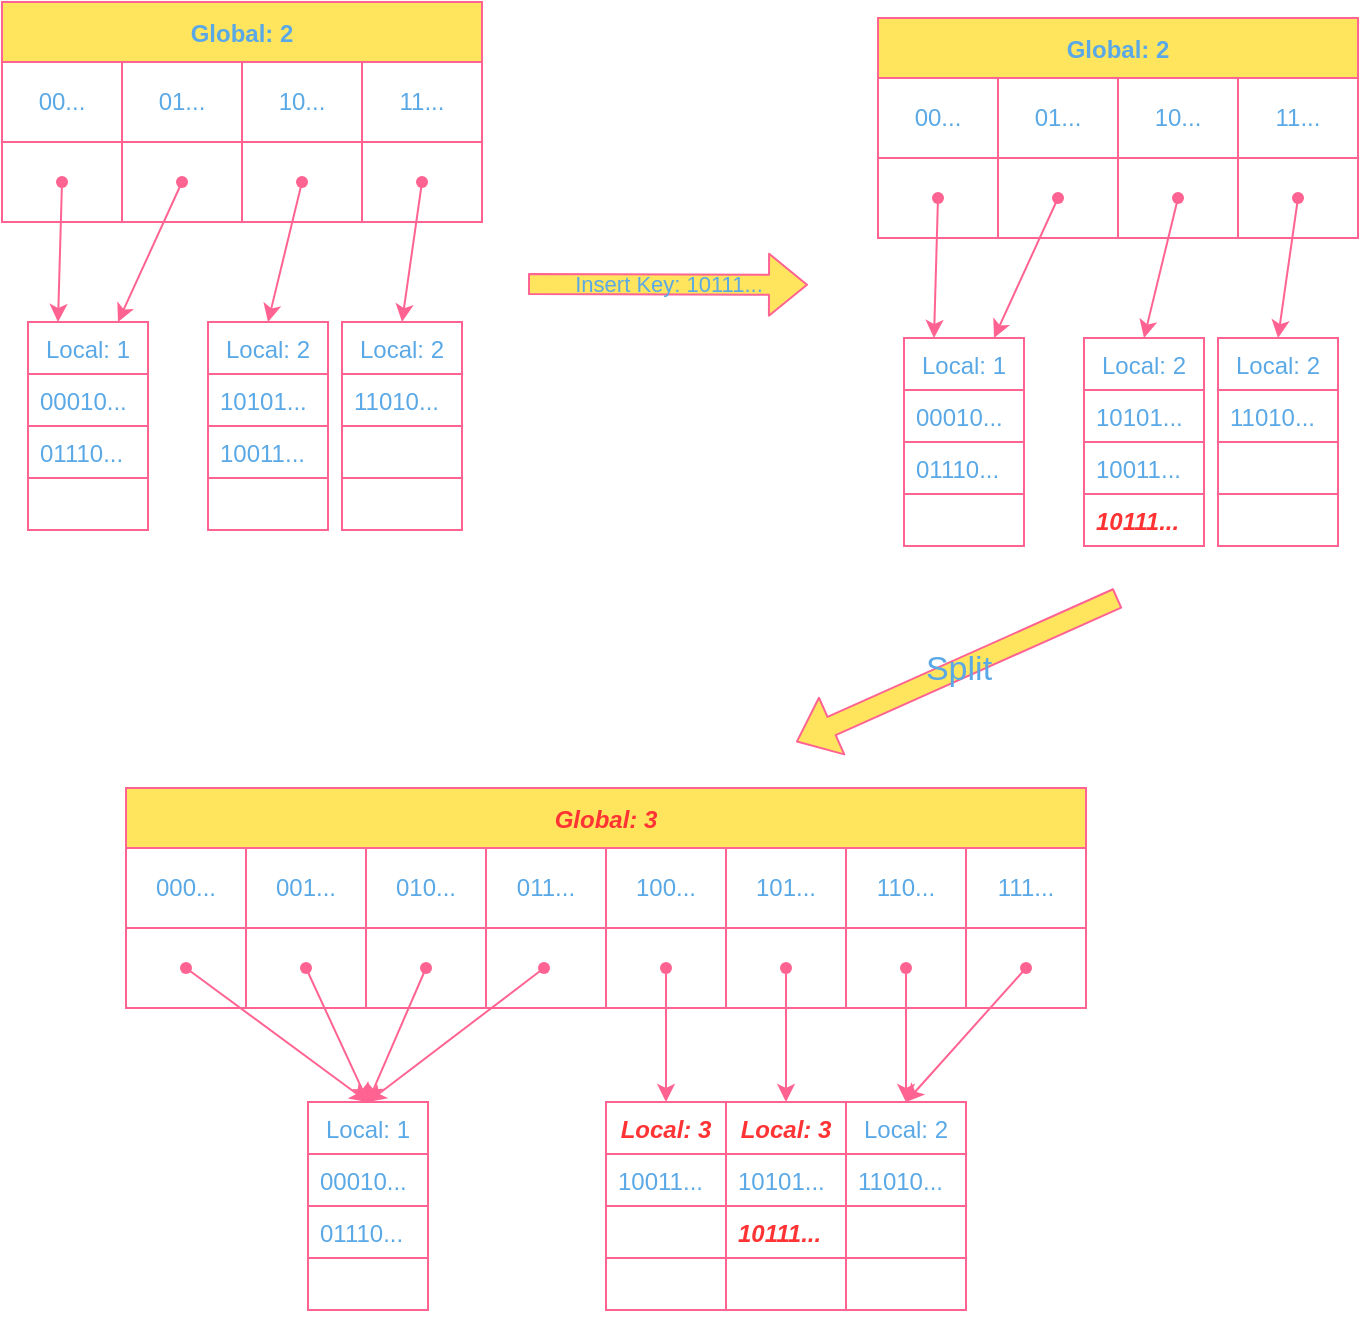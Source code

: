<mxfile>
    <diagram id="qCQCZ_jRftC3c8NuFR4G" name="Extendible Hashing">
        <mxGraphModel dx="1140" dy="800" grid="0" gridSize="10" guides="1" tooltips="1" connect="1" arrows="1" fold="1" page="1" pageScale="1" pageWidth="1169" pageHeight="827" math="0" shadow="0">
            <root>
                <mxCell id="0"/>
                <mxCell id="1" parent="0"/>
                <mxCell id="125" value="Insert Key: 10111..." style="shape=flexArrow;endArrow=classic;html=1;fontColor=#5AA9E6;strokeColor=#FF6392;fillColor=#FFE45E;labelBackgroundColor=none;" parent="1" edge="1">
                    <mxGeometry width="50" height="50" relative="1" as="geometry">
                        <mxPoint x="509" y="203" as="sourcePoint"/>
                        <mxPoint x="649" y="203.42" as="targetPoint"/>
                    </mxGeometry>
                </mxCell>
                <mxCell id="163" value="Split" style="shape=flexArrow;endArrow=classic;html=1;labelBackgroundColor=none;strokeColor=#FF6392;fillColor=#FFE45E;fontColor=#5AA9E6;horizontal=1;fontSize=17;" parent="1" edge="1">
                    <mxGeometry width="50" height="50" relative="1" as="geometry">
                        <mxPoint x="804" y="360" as="sourcePoint"/>
                        <mxPoint x="643" y="432" as="targetPoint"/>
                    </mxGeometry>
                </mxCell>
                <mxCell id="265" value="" style="group;fontColor=#5AA9E6;" parent="1" vertex="1" connectable="0">
                    <mxGeometry x="246" y="62" width="240" height="264" as="geometry"/>
                </mxCell>
                <mxCell id="226" value="Global: 2" style="shape=table;startSize=30;container=1;collapsible=0;childLayout=tableLayout;fontStyle=1;align=center;rounded=0;sketch=0;fontColor=#5AA9E6;strokeColor=#FF6392;fillColor=#FFE45E;" parent="265" vertex="1">
                    <mxGeometry width="240" height="110" as="geometry"/>
                </mxCell>
                <mxCell id="227" value="" style="shape=partialRectangle;html=1;whiteSpace=wrap;collapsible=0;dropTarget=0;pointerEvents=0;fillColor=none;top=0;left=0;bottom=0;right=0;points=[[0,0.5],[1,0.5]];portConstraint=eastwest;strokeColor=#FF6392;fontColor=#5AA9E6;" parent="226" vertex="1">
                    <mxGeometry y="30" width="240" height="40" as="geometry"/>
                </mxCell>
                <mxCell id="228" value="00..." style="shape=partialRectangle;html=1;whiteSpace=wrap;connectable=0;fillColor=none;top=0;left=0;bottom=0;right=0;overflow=hidden;strokeColor=#FF6392;fontColor=#5AA9E6;" parent="227" vertex="1">
                    <mxGeometry width="60" height="40" as="geometry"/>
                </mxCell>
                <mxCell id="229" value="01..." style="shape=partialRectangle;html=1;whiteSpace=wrap;connectable=0;fillColor=none;top=0;left=0;bottom=0;right=0;overflow=hidden;strokeColor=#FF6392;fontColor=#5AA9E6;" parent="227" vertex="1">
                    <mxGeometry x="60" width="60" height="40" as="geometry"/>
                </mxCell>
                <mxCell id="230" value="10..." style="shape=partialRectangle;html=1;whiteSpace=wrap;connectable=0;fillColor=none;top=0;left=0;bottom=0;right=0;overflow=hidden;strokeColor=#FF6392;fontColor=#5AA9E6;" parent="227" vertex="1">
                    <mxGeometry x="120" width="60" height="40" as="geometry"/>
                </mxCell>
                <mxCell id="239" value="11..." style="shape=partialRectangle;html=1;whiteSpace=wrap;connectable=0;fillColor=none;top=0;left=0;bottom=0;right=0;overflow=hidden;strokeColor=#FF6392;fontColor=#5AA9E6;" parent="227" vertex="1">
                    <mxGeometry x="180" width="60" height="40" as="geometry"/>
                </mxCell>
                <mxCell id="231" value="" style="shape=partialRectangle;html=1;whiteSpace=wrap;collapsible=0;dropTarget=0;pointerEvents=0;fillColor=none;top=0;left=0;bottom=0;right=0;points=[[0,0.5],[1,0.5]];portConstraint=eastwest;strokeColor=#FF6392;fontColor=#5AA9E6;" parent="226" vertex="1">
                    <mxGeometry y="70" width="240" height="40" as="geometry"/>
                </mxCell>
                <mxCell id="232" value="" style="shape=partialRectangle;html=1;whiteSpace=wrap;connectable=0;fillColor=none;top=0;left=0;bottom=0;right=0;overflow=hidden;strokeColor=#FF6392;fontColor=#5AA9E6;" parent="231" vertex="1">
                    <mxGeometry width="60" height="40" as="geometry"/>
                </mxCell>
                <mxCell id="233" value="" style="shape=partialRectangle;html=1;whiteSpace=wrap;connectable=0;fillColor=none;top=0;left=0;bottom=0;right=0;overflow=hidden;strokeColor=#FF6392;fontColor=#5AA9E6;" parent="231" vertex="1">
                    <mxGeometry x="60" width="60" height="40" as="geometry"/>
                </mxCell>
                <mxCell id="234" value="" style="shape=partialRectangle;html=1;whiteSpace=wrap;connectable=0;fillColor=none;top=0;left=0;bottom=0;right=0;overflow=hidden;strokeColor=#FF6392;fontColor=#5AA9E6;" parent="231" vertex="1">
                    <mxGeometry x="120" width="60" height="40" as="geometry"/>
                </mxCell>
                <mxCell id="240" style="shape=partialRectangle;html=1;whiteSpace=wrap;connectable=0;fillColor=none;top=0;left=0;bottom=0;right=0;overflow=hidden;strokeColor=#FF6392;fontColor=#5AA9E6;" parent="231" vertex="1">
                    <mxGeometry x="180" width="60" height="40" as="geometry"/>
                </mxCell>
                <mxCell id="241" value="" style="shape=waypoint;sketch=0;size=6;pointerEvents=1;points=[];fillColor=#FFE45E;resizable=0;rotatable=0;perimeter=centerPerimeter;snapToPoint=1;rounded=0;fontColor=#5AA9E6;fontStyle=1;strokeColor=#FF6392;startSize=30;comic=0;" parent="265" vertex="1">
                    <mxGeometry x="10" y="70" width="40" height="40" as="geometry"/>
                </mxCell>
                <mxCell id="242" value="" style="shape=waypoint;sketch=0;size=6;pointerEvents=1;points=[];fillColor=#FFE45E;resizable=0;rotatable=0;perimeter=centerPerimeter;snapToPoint=1;rounded=0;fontColor=#5AA9E6;fontStyle=1;strokeColor=#FF6392;startSize=30;comic=0;" parent="265" vertex="1">
                    <mxGeometry x="70" y="70" width="40" height="40" as="geometry"/>
                </mxCell>
                <mxCell id="243" value="" style="shape=waypoint;sketch=0;size=6;pointerEvents=1;points=[];fillColor=#FFE45E;resizable=0;rotatable=0;perimeter=centerPerimeter;snapToPoint=1;rounded=0;fontColor=#5AA9E6;fontStyle=1;strokeColor=#FF6392;startSize=30;comic=0;" parent="265" vertex="1">
                    <mxGeometry x="190" y="70" width="40" height="40" as="geometry"/>
                </mxCell>
                <mxCell id="244" value="" style="shape=waypoint;sketch=0;size=6;pointerEvents=1;points=[];fillColor=#FFE45E;resizable=0;rotatable=0;perimeter=centerPerimeter;snapToPoint=1;rounded=0;fontColor=#5AA9E6;fontStyle=1;strokeColor=#FF6392;startSize=30;comic=0;" parent="265" vertex="1">
                    <mxGeometry x="130" y="70" width="40" height="40" as="geometry"/>
                </mxCell>
                <mxCell id="249" value="Local: 1" style="swimlane;fontStyle=0;childLayout=stackLayout;horizontal=1;startSize=26;fillColor=none;horizontalStack=0;resizeParent=1;resizeParentMax=0;resizeLast=0;collapsible=1;marginBottom=0;fontColor=#5AA9E6;strokeColor=#FF6392;" parent="265" vertex="1">
                    <mxGeometry x="13" y="160" width="60" height="104" as="geometry">
                        <mxRectangle x="440" y="268.5" width="70" height="26" as="alternateBounds"/>
                    </mxGeometry>
                </mxCell>
                <mxCell id="250" value="00010..." style="text;fillColor=none;align=left;verticalAlign=top;spacingLeft=4;spacingRight=4;overflow=hidden;rotatable=0;points=[[0,0.5],[1,0.5]];portConstraint=eastwest;fontColor=#5AA9E6;strokeColor=#FF6392;" parent="249" vertex="1">
                    <mxGeometry y="26" width="60" height="26" as="geometry"/>
                </mxCell>
                <mxCell id="251" value="01110..." style="text;fillColor=none;align=left;verticalAlign=top;spacingLeft=4;spacingRight=4;overflow=hidden;rotatable=0;points=[[0,0.5],[1,0.5]];portConstraint=eastwest;fontColor=#5AA9E6;strokeColor=#FF6392;" parent="249" vertex="1">
                    <mxGeometry y="52" width="60" height="26" as="geometry"/>
                </mxCell>
                <mxCell id="252" value=" " style="text;strokeColor=none;fillColor=none;align=left;verticalAlign=top;spacingLeft=4;spacingRight=4;overflow=hidden;rotatable=0;points=[[0,0.5],[1,0.5]];portConstraint=eastwest;fontColor=#5AA9E6;" parent="249" vertex="1">
                    <mxGeometry y="78" width="60" height="26" as="geometry"/>
                </mxCell>
                <mxCell id="261" value="" style="edgeStyle=none;rounded=1;sketch=0;orthogonalLoop=1;jettySize=auto;html=1;labelBackgroundColor=none;fontColor=#5AA9E6;strokeColor=#FF6392;fillColor=#FFE45E;entryX=0.25;entryY=0;entryDx=0;entryDy=0;" parent="265" source="241" target="249" edge="1">
                    <mxGeometry relative="1" as="geometry"/>
                </mxCell>
                <mxCell id="262" value="" style="edgeStyle=none;rounded=1;sketch=0;orthogonalLoop=1;jettySize=auto;html=1;labelBackgroundColor=none;fontColor=#5AA9E6;strokeColor=#FF6392;fillColor=#FFE45E;entryX=0.75;entryY=0;entryDx=0;entryDy=0;" parent="265" source="242" target="249" edge="1">
                    <mxGeometry relative="1" as="geometry"/>
                </mxCell>
                <mxCell id="253" value="Local: 2" style="swimlane;fontStyle=0;childLayout=stackLayout;horizontal=1;startSize=26;fillColor=none;horizontalStack=0;resizeParent=1;resizeParentMax=0;resizeLast=0;collapsible=1;marginBottom=0;fontColor=#5AA9E6;strokeColor=#FF6392;" parent="265" vertex="1">
                    <mxGeometry x="103" y="160" width="60" height="104" as="geometry">
                        <mxRectangle x="440" y="268.5" width="70" height="26" as="alternateBounds"/>
                    </mxGeometry>
                </mxCell>
                <mxCell id="254" value="10101..." style="text;fillColor=none;align=left;verticalAlign=top;spacingLeft=4;spacingRight=4;overflow=hidden;rotatable=0;points=[[0,0.5],[1,0.5]];portConstraint=eastwest;fontColor=#5AA9E6;strokeColor=#FF6392;" parent="253" vertex="1">
                    <mxGeometry y="26" width="60" height="26" as="geometry"/>
                </mxCell>
                <mxCell id="255" value="10011..." style="text;fillColor=none;align=left;verticalAlign=top;spacingLeft=4;spacingRight=4;overflow=hidden;rotatable=0;points=[[0,0.5],[1,0.5]];portConstraint=eastwest;fontColor=#5AA9E6;strokeColor=#FF6392;" parent="253" vertex="1">
                    <mxGeometry y="52" width="60" height="26" as="geometry"/>
                </mxCell>
                <mxCell id="256" value=" " style="text;strokeColor=none;fillColor=none;align=left;verticalAlign=top;spacingLeft=4;spacingRight=4;overflow=hidden;rotatable=0;points=[[0,0.5],[1,0.5]];portConstraint=eastwest;fontColor=#5AA9E6;" parent="253" vertex="1">
                    <mxGeometry y="78" width="60" height="26" as="geometry"/>
                </mxCell>
                <mxCell id="263" value="" style="edgeStyle=none;rounded=1;sketch=0;orthogonalLoop=1;jettySize=auto;html=1;labelBackgroundColor=none;fontColor=#5AA9E6;strokeColor=#FF6392;fillColor=#FFE45E;entryX=0.5;entryY=0;entryDx=0;entryDy=0;" parent="265" source="244" target="253" edge="1">
                    <mxGeometry relative="1" as="geometry"/>
                </mxCell>
                <mxCell id="257" value="Local: 2" style="swimlane;fontStyle=0;childLayout=stackLayout;horizontal=1;startSize=26;fillColor=none;horizontalStack=0;resizeParent=1;resizeParentMax=0;resizeLast=0;collapsible=1;marginBottom=0;fontColor=#5AA9E6;strokeColor=#FF6392;" parent="265" vertex="1">
                    <mxGeometry x="170" y="160" width="60" height="104" as="geometry">
                        <mxRectangle x="440" y="268.5" width="70" height="26" as="alternateBounds"/>
                    </mxGeometry>
                </mxCell>
                <mxCell id="258" value="11010..." style="text;fillColor=none;align=left;verticalAlign=top;spacingLeft=4;spacingRight=4;overflow=hidden;rotatable=0;points=[[0,0.5],[1,0.5]];portConstraint=eastwest;fontColor=#5AA9E6;strokeColor=#FF6392;" parent="257" vertex="1">
                    <mxGeometry y="26" width="60" height="26" as="geometry"/>
                </mxCell>
                <mxCell id="259" value=" " style="text;fillColor=none;align=left;verticalAlign=top;spacingLeft=4;spacingRight=4;overflow=hidden;rotatable=0;points=[[0,0.5],[1,0.5]];portConstraint=eastwest;fontColor=#5AA9E6;strokeColor=#FF6392;" parent="257" vertex="1">
                    <mxGeometry y="52" width="60" height="26" as="geometry"/>
                </mxCell>
                <mxCell id="260" value=" " style="text;strokeColor=none;fillColor=none;align=left;verticalAlign=top;spacingLeft=4;spacingRight=4;overflow=hidden;rotatable=0;points=[[0,0.5],[1,0.5]];portConstraint=eastwest;fontColor=#5AA9E6;" parent="257" vertex="1">
                    <mxGeometry y="78" width="60" height="26" as="geometry"/>
                </mxCell>
                <mxCell id="264" value="" style="edgeStyle=none;rounded=1;sketch=0;orthogonalLoop=1;jettySize=auto;html=1;labelBackgroundColor=none;fontColor=#5AA9E6;strokeColor=#FF6392;fillColor=#FFE45E;entryX=0.5;entryY=0;entryDx=0;entryDy=0;" parent="265" source="243" target="257" edge="1">
                    <mxGeometry relative="1" as="geometry"/>
                </mxCell>
                <mxCell id="266" value="" style="group;fontColor=#5AA9E6;" parent="1" vertex="1" connectable="0">
                    <mxGeometry x="684" y="70" width="240" height="264" as="geometry"/>
                </mxCell>
                <mxCell id="267" value="Global: 2" style="shape=table;startSize=30;container=1;collapsible=0;childLayout=tableLayout;fontStyle=1;align=center;rounded=0;sketch=0;fontColor=#5AA9E6;strokeColor=#FF6392;fillColor=#FFE45E;" parent="266" vertex="1">
                    <mxGeometry width="240" height="110" as="geometry"/>
                </mxCell>
                <mxCell id="268" value="" style="shape=partialRectangle;html=1;whiteSpace=wrap;collapsible=0;dropTarget=0;pointerEvents=0;fillColor=none;top=0;left=0;bottom=0;right=0;points=[[0,0.5],[1,0.5]];portConstraint=eastwest;strokeColor=#FF6392;fontColor=#5AA9E6;" parent="267" vertex="1">
                    <mxGeometry y="30" width="240" height="40" as="geometry"/>
                </mxCell>
                <mxCell id="269" value="00..." style="shape=partialRectangle;html=1;whiteSpace=wrap;connectable=0;fillColor=none;top=0;left=0;bottom=0;right=0;overflow=hidden;strokeColor=#FF6392;fontColor=#5AA9E6;" parent="268" vertex="1">
                    <mxGeometry width="60" height="40" as="geometry"/>
                </mxCell>
                <mxCell id="270" value="01..." style="shape=partialRectangle;html=1;whiteSpace=wrap;connectable=0;fillColor=none;top=0;left=0;bottom=0;right=0;overflow=hidden;strokeColor=#FF6392;fontColor=#5AA9E6;" parent="268" vertex="1">
                    <mxGeometry x="60" width="60" height="40" as="geometry"/>
                </mxCell>
                <mxCell id="271" value="10..." style="shape=partialRectangle;html=1;whiteSpace=wrap;connectable=0;fillColor=none;top=0;left=0;bottom=0;right=0;overflow=hidden;strokeColor=#FF6392;fontColor=#5AA9E6;" parent="268" vertex="1">
                    <mxGeometry x="120" width="60" height="40" as="geometry"/>
                </mxCell>
                <mxCell id="272" value="11..." style="shape=partialRectangle;html=1;whiteSpace=wrap;connectable=0;fillColor=none;top=0;left=0;bottom=0;right=0;overflow=hidden;strokeColor=#FF6392;fontColor=#5AA9E6;" parent="268" vertex="1">
                    <mxGeometry x="180" width="60" height="40" as="geometry"/>
                </mxCell>
                <mxCell id="273" value="" style="shape=partialRectangle;html=1;whiteSpace=wrap;collapsible=0;dropTarget=0;pointerEvents=0;fillColor=none;top=0;left=0;bottom=0;right=0;points=[[0,0.5],[1,0.5]];portConstraint=eastwest;strokeColor=#FF6392;fontColor=#5AA9E6;" parent="267" vertex="1">
                    <mxGeometry y="70" width="240" height="40" as="geometry"/>
                </mxCell>
                <mxCell id="274" value="" style="shape=partialRectangle;html=1;whiteSpace=wrap;connectable=0;fillColor=none;top=0;left=0;bottom=0;right=0;overflow=hidden;strokeColor=#FF6392;fontColor=#5AA9E6;" parent="273" vertex="1">
                    <mxGeometry width="60" height="40" as="geometry"/>
                </mxCell>
                <mxCell id="275" value="" style="shape=partialRectangle;html=1;whiteSpace=wrap;connectable=0;fillColor=none;top=0;left=0;bottom=0;right=0;overflow=hidden;strokeColor=#FF6392;fontColor=#5AA9E6;" parent="273" vertex="1">
                    <mxGeometry x="60" width="60" height="40" as="geometry"/>
                </mxCell>
                <mxCell id="276" value="" style="shape=partialRectangle;html=1;whiteSpace=wrap;connectable=0;fillColor=none;top=0;left=0;bottom=0;right=0;overflow=hidden;strokeColor=#FF6392;fontColor=#5AA9E6;" parent="273" vertex="1">
                    <mxGeometry x="120" width="60" height="40" as="geometry"/>
                </mxCell>
                <mxCell id="277" style="shape=partialRectangle;html=1;whiteSpace=wrap;connectable=0;fillColor=none;top=0;left=0;bottom=0;right=0;overflow=hidden;strokeColor=#FF6392;fontColor=#5AA9E6;" parent="273" vertex="1">
                    <mxGeometry x="180" width="60" height="40" as="geometry"/>
                </mxCell>
                <mxCell id="278" value="" style="shape=waypoint;sketch=0;size=6;pointerEvents=1;points=[];fillColor=#FFE45E;resizable=0;rotatable=0;perimeter=centerPerimeter;snapToPoint=1;rounded=0;fontColor=#5AA9E6;fontStyle=1;strokeColor=#FF6392;startSize=30;comic=0;" parent="266" vertex="1">
                    <mxGeometry x="10" y="70" width="40" height="40" as="geometry"/>
                </mxCell>
                <mxCell id="279" value="" style="shape=waypoint;sketch=0;size=6;pointerEvents=1;points=[];fillColor=#FFE45E;resizable=0;rotatable=0;perimeter=centerPerimeter;snapToPoint=1;rounded=0;fontColor=#5AA9E6;fontStyle=1;strokeColor=#FF6392;startSize=30;comic=0;" parent="266" vertex="1">
                    <mxGeometry x="70" y="70" width="40" height="40" as="geometry"/>
                </mxCell>
                <mxCell id="280" value="" style="shape=waypoint;sketch=0;size=6;pointerEvents=1;points=[];fillColor=#FFE45E;resizable=0;rotatable=0;perimeter=centerPerimeter;snapToPoint=1;rounded=0;fontColor=#5AA9E6;fontStyle=1;strokeColor=#FF6392;startSize=30;comic=0;" parent="266" vertex="1">
                    <mxGeometry x="190" y="70" width="40" height="40" as="geometry"/>
                </mxCell>
                <mxCell id="281" value="" style="shape=waypoint;sketch=0;size=6;pointerEvents=1;points=[];fillColor=#FFE45E;resizable=0;rotatable=0;perimeter=centerPerimeter;snapToPoint=1;rounded=0;fontColor=#5AA9E6;fontStyle=1;strokeColor=#FF6392;startSize=30;comic=0;" parent="266" vertex="1">
                    <mxGeometry x="130" y="70" width="40" height="40" as="geometry"/>
                </mxCell>
                <mxCell id="282" value="Local: 1" style="swimlane;fontStyle=0;childLayout=stackLayout;horizontal=1;startSize=26;fillColor=none;horizontalStack=0;resizeParent=1;resizeParentMax=0;resizeLast=0;collapsible=1;marginBottom=0;fontColor=#5AA9E6;strokeColor=#FF6392;" parent="266" vertex="1">
                    <mxGeometry x="13" y="160" width="60" height="104" as="geometry">
                        <mxRectangle x="440" y="268.5" width="70" height="26" as="alternateBounds"/>
                    </mxGeometry>
                </mxCell>
                <mxCell id="283" value="00010..." style="text;fillColor=none;align=left;verticalAlign=top;spacingLeft=4;spacingRight=4;overflow=hidden;rotatable=0;points=[[0,0.5],[1,0.5]];portConstraint=eastwest;fontColor=#5AA9E6;strokeColor=#FF6392;" parent="282" vertex="1">
                    <mxGeometry y="26" width="60" height="26" as="geometry"/>
                </mxCell>
                <mxCell id="284" value="01110..." style="text;fillColor=none;align=left;verticalAlign=top;spacingLeft=4;spacingRight=4;overflow=hidden;rotatable=0;points=[[0,0.5],[1,0.5]];portConstraint=eastwest;fontColor=#5AA9E6;strokeColor=#FF6392;" parent="282" vertex="1">
                    <mxGeometry y="52" width="60" height="26" as="geometry"/>
                </mxCell>
                <mxCell id="285" value=" " style="text;strokeColor=none;fillColor=none;align=left;verticalAlign=top;spacingLeft=4;spacingRight=4;overflow=hidden;rotatable=0;points=[[0,0.5],[1,0.5]];portConstraint=eastwest;fontColor=#5AA9E6;" parent="282" vertex="1">
                    <mxGeometry y="78" width="60" height="26" as="geometry"/>
                </mxCell>
                <mxCell id="286" value="" style="edgeStyle=none;rounded=1;sketch=0;orthogonalLoop=1;jettySize=auto;html=1;labelBackgroundColor=none;fontColor=#5AA9E6;strokeColor=#FF6392;fillColor=#FFE45E;entryX=0.25;entryY=0;entryDx=0;entryDy=0;" parent="266" source="278" target="282" edge="1">
                    <mxGeometry relative="1" as="geometry"/>
                </mxCell>
                <mxCell id="287" value="" style="edgeStyle=none;rounded=1;sketch=0;orthogonalLoop=1;jettySize=auto;html=1;labelBackgroundColor=none;fontColor=#5AA9E6;strokeColor=#FF6392;fillColor=#FFE45E;entryX=0.75;entryY=0;entryDx=0;entryDy=0;" parent="266" source="279" target="282" edge="1">
                    <mxGeometry relative="1" as="geometry"/>
                </mxCell>
                <mxCell id="288" value="Local: 2" style="swimlane;fontStyle=0;childLayout=stackLayout;horizontal=1;startSize=26;fillColor=none;horizontalStack=0;resizeParent=1;resizeParentMax=0;resizeLast=0;collapsible=1;marginBottom=0;fontColor=#5AA9E6;strokeColor=#FF6392;" parent="266" vertex="1">
                    <mxGeometry x="103" y="160" width="60" height="104" as="geometry">
                        <mxRectangle x="440" y="268.5" width="70" height="26" as="alternateBounds"/>
                    </mxGeometry>
                </mxCell>
                <mxCell id="289" value="10101..." style="text;fillColor=none;align=left;verticalAlign=top;spacingLeft=4;spacingRight=4;overflow=hidden;rotatable=0;points=[[0,0.5],[1,0.5]];portConstraint=eastwest;fontColor=#5AA9E6;strokeColor=#FF6392;" parent="288" vertex="1">
                    <mxGeometry y="26" width="60" height="26" as="geometry"/>
                </mxCell>
                <mxCell id="290" value="10011..." style="text;fillColor=none;align=left;verticalAlign=top;spacingLeft=4;spacingRight=4;overflow=hidden;rotatable=0;points=[[0,0.5],[1,0.5]];portConstraint=eastwest;fontColor=#5AA9E6;strokeColor=#FF6392;" parent="288" vertex="1">
                    <mxGeometry y="52" width="60" height="26" as="geometry"/>
                </mxCell>
                <mxCell id="291" value="10111..." style="text;strokeColor=none;fillColor=none;align=left;verticalAlign=top;spacingLeft=4;spacingRight=4;overflow=hidden;rotatable=0;points=[[0,0.5],[1,0.5]];portConstraint=eastwest;fontColor=#FF3333;fontStyle=3" parent="288" vertex="1">
                    <mxGeometry y="78" width="60" height="26" as="geometry"/>
                </mxCell>
                <mxCell id="292" value="" style="edgeStyle=none;rounded=1;sketch=0;orthogonalLoop=1;jettySize=auto;html=1;labelBackgroundColor=none;fontColor=#5AA9E6;strokeColor=#FF6392;fillColor=#FFE45E;entryX=0.5;entryY=0;entryDx=0;entryDy=0;" parent="266" source="281" target="288" edge="1">
                    <mxGeometry relative="1" as="geometry"/>
                </mxCell>
                <mxCell id="293" value="Local: 2" style="swimlane;fontStyle=0;childLayout=stackLayout;horizontal=1;startSize=26;fillColor=none;horizontalStack=0;resizeParent=1;resizeParentMax=0;resizeLast=0;collapsible=1;marginBottom=0;fontColor=#5AA9E6;strokeColor=#FF6392;" parent="266" vertex="1">
                    <mxGeometry x="170" y="160" width="60" height="104" as="geometry">
                        <mxRectangle x="440" y="268.5" width="70" height="26" as="alternateBounds"/>
                    </mxGeometry>
                </mxCell>
                <mxCell id="294" value="11010..." style="text;fillColor=none;align=left;verticalAlign=top;spacingLeft=4;spacingRight=4;overflow=hidden;rotatable=0;points=[[0,0.5],[1,0.5]];portConstraint=eastwest;fontColor=#5AA9E6;strokeColor=#FF6392;" parent="293" vertex="1">
                    <mxGeometry y="26" width="60" height="26" as="geometry"/>
                </mxCell>
                <mxCell id="295" value=" " style="text;fillColor=none;align=left;verticalAlign=top;spacingLeft=4;spacingRight=4;overflow=hidden;rotatable=0;points=[[0,0.5],[1,0.5]];portConstraint=eastwest;fontColor=#5AA9E6;strokeColor=#FF6392;" parent="293" vertex="1">
                    <mxGeometry y="52" width="60" height="26" as="geometry"/>
                </mxCell>
                <mxCell id="296" value=" " style="text;strokeColor=none;fillColor=none;align=left;verticalAlign=top;spacingLeft=4;spacingRight=4;overflow=hidden;rotatable=0;points=[[0,0.5],[1,0.5]];portConstraint=eastwest;fontColor=#5AA9E6;" parent="293" vertex="1">
                    <mxGeometry y="78" width="60" height="26" as="geometry"/>
                </mxCell>
                <mxCell id="297" value="" style="edgeStyle=none;rounded=1;sketch=0;orthogonalLoop=1;jettySize=auto;html=1;labelBackgroundColor=none;fontColor=#5AA9E6;strokeColor=#FF6392;fillColor=#FFE45E;entryX=0.5;entryY=0;entryDx=0;entryDy=0;" parent="266" source="280" target="293" edge="1">
                    <mxGeometry relative="1" as="geometry"/>
                </mxCell>
                <mxCell id="372" value="" style="group;fontColor=#5AA9E6;" parent="1" vertex="1" connectable="0">
                    <mxGeometry x="308" y="455" width="480" height="261" as="geometry"/>
                </mxCell>
                <mxCell id="314" value="Local: 1" style="swimlane;fontStyle=0;childLayout=stackLayout;horizontal=1;startSize=26;fillColor=none;horizontalStack=0;resizeParent=1;resizeParentMax=0;resizeLast=0;collapsible=1;marginBottom=0;fontColor=#5AA9E6;strokeColor=#FF6392;" parent="372" vertex="1">
                    <mxGeometry x="91" y="157" width="60" height="104" as="geometry">
                        <mxRectangle x="440" y="268.5" width="70" height="26" as="alternateBounds"/>
                    </mxGeometry>
                </mxCell>
                <mxCell id="315" value="00010..." style="text;fillColor=none;align=left;verticalAlign=top;spacingLeft=4;spacingRight=4;overflow=hidden;rotatable=0;points=[[0,0.5],[1,0.5]];portConstraint=eastwest;fontColor=#5AA9E6;strokeColor=#FF6392;" parent="314" vertex="1">
                    <mxGeometry y="26" width="60" height="26" as="geometry"/>
                </mxCell>
                <mxCell id="316" value="01110..." style="text;fillColor=none;align=left;verticalAlign=top;spacingLeft=4;spacingRight=4;overflow=hidden;rotatable=0;points=[[0,0.5],[1,0.5]];portConstraint=eastwest;fontColor=#5AA9E6;strokeColor=#FF6392;" parent="314" vertex="1">
                    <mxGeometry y="52" width="60" height="26" as="geometry"/>
                </mxCell>
                <mxCell id="317" value=" " style="text;strokeColor=none;fillColor=none;align=left;verticalAlign=top;spacingLeft=4;spacingRight=4;overflow=hidden;rotatable=0;points=[[0,0.5],[1,0.5]];portConstraint=eastwest;fontColor=#5AA9E6;" parent="314" vertex="1">
                    <mxGeometry y="78" width="60" height="26" as="geometry"/>
                </mxCell>
                <mxCell id="318" value="" style="edgeStyle=none;rounded=1;sketch=0;orthogonalLoop=1;jettySize=auto;html=1;labelBackgroundColor=none;fontColor=#5AA9E6;strokeColor=#FF6392;fillColor=#FFE45E;entryX=0.5;entryY=0;entryDx=0;entryDy=0;" parent="372" source="352" target="314" edge="1">
                    <mxGeometry x="30" as="geometry">
                        <mxPoint x="-43" y="104" as="sourcePoint"/>
                        <mxPoint x="40" y="186" as="targetPoint"/>
                    </mxGeometry>
                </mxCell>
                <mxCell id="341" value="" style="group;fontColor=#5AA9E6;" parent="372" vertex="1" connectable="0">
                    <mxGeometry x="360" y="70" width="60" height="191" as="geometry"/>
                </mxCell>
                <mxCell id="312" value="" style="shape=waypoint;sketch=0;size=6;pointerEvents=1;points=[];fillColor=#FFE45E;resizable=0;rotatable=0;perimeter=centerPerimeter;snapToPoint=1;rounded=0;fontColor=#5AA9E6;fontStyle=1;strokeColor=#FF6392;startSize=30;comic=0;" parent="341" vertex="1">
                    <mxGeometry x="10" width="40" height="40" as="geometry"/>
                </mxCell>
                <mxCell id="325" value="Local: 2" style="swimlane;fontStyle=0;childLayout=stackLayout;horizontal=1;startSize=26;fillColor=none;horizontalStack=0;resizeParent=1;resizeParentMax=0;resizeLast=0;collapsible=1;marginBottom=0;fontColor=#5AA9E6;strokeColor=#FF6392;" parent="341" vertex="1">
                    <mxGeometry y="87" width="60" height="104" as="geometry">
                        <mxRectangle x="440" y="268.5" width="70" height="26" as="alternateBounds"/>
                    </mxGeometry>
                </mxCell>
                <mxCell id="326" value="11010..." style="text;fillColor=none;align=left;verticalAlign=top;spacingLeft=4;spacingRight=4;overflow=hidden;rotatable=0;points=[[0,0.5],[1,0.5]];portConstraint=eastwest;fontColor=#5AA9E6;strokeColor=#FF6392;" parent="325" vertex="1">
                    <mxGeometry y="26" width="60" height="26" as="geometry"/>
                </mxCell>
                <mxCell id="327" value=" " style="text;fillColor=none;align=left;verticalAlign=top;spacingLeft=4;spacingRight=4;overflow=hidden;rotatable=0;points=[[0,0.5],[1,0.5]];portConstraint=eastwest;fontColor=#5AA9E6;strokeColor=#FF6392;" parent="325" vertex="1">
                    <mxGeometry y="52" width="60" height="26" as="geometry"/>
                </mxCell>
                <mxCell id="328" value=" " style="text;strokeColor=none;fillColor=none;align=left;verticalAlign=top;spacingLeft=4;spacingRight=4;overflow=hidden;rotatable=0;points=[[0,0.5],[1,0.5]];portConstraint=eastwest;fontColor=#5AA9E6;" parent="325" vertex="1">
                    <mxGeometry y="78" width="60" height="26" as="geometry"/>
                </mxCell>
                <mxCell id="329" value="" style="edgeStyle=none;rounded=1;sketch=0;orthogonalLoop=1;jettySize=auto;html=1;labelBackgroundColor=none;fontColor=#5AA9E6;strokeColor=#FF6392;fillColor=#FFE45E;entryX=0.5;entryY=0;entryDx=0;entryDy=0;" parent="341" source="312" target="325" edge="1">
                    <mxGeometry x="-180" y="-70" as="geometry"/>
                </mxCell>
                <mxCell id="299" value="Global: 3" style="shape=table;startSize=30;container=1;collapsible=0;childLayout=tableLayout;fontStyle=3;align=center;rounded=0;sketch=0;strokeColor=#FF6392;fillColor=#FFE45E;fontColor=#FF3333;" parent="372" vertex="1">
                    <mxGeometry width="480" height="110" as="geometry"/>
                </mxCell>
                <mxCell id="300" value="" style="shape=partialRectangle;html=1;whiteSpace=wrap;collapsible=0;dropTarget=0;pointerEvents=0;fillColor=none;top=0;left=0;bottom=0;right=0;points=[[0,0.5],[1,0.5]];portConstraint=eastwest;strokeColor=#FF6392;fontColor=#5AA9E6;" parent="299" vertex="1">
                    <mxGeometry y="30" width="480" height="40" as="geometry"/>
                </mxCell>
                <mxCell id="301" value="000..." style="shape=partialRectangle;html=1;whiteSpace=wrap;connectable=0;fillColor=none;top=0;left=0;bottom=0;right=0;overflow=hidden;strokeColor=#FF6392;fontColor=#5AA9E6;" parent="300" vertex="1">
                    <mxGeometry width="60" height="40" as="geometry"/>
                </mxCell>
                <mxCell id="302" value="001..." style="shape=partialRectangle;html=1;whiteSpace=wrap;connectable=0;fillColor=none;top=0;left=0;bottom=0;right=0;overflow=hidden;strokeColor=#FF6392;fontColor=#5AA9E6;" parent="300" vertex="1">
                    <mxGeometry x="60" width="60" height="40" as="geometry"/>
                </mxCell>
                <mxCell id="303" value="010..." style="shape=partialRectangle;html=1;whiteSpace=wrap;connectable=0;fillColor=none;top=0;left=0;bottom=0;right=0;overflow=hidden;strokeColor=#FF6392;fontColor=#5AA9E6;" parent="300" vertex="1">
                    <mxGeometry x="120" width="60" height="40" as="geometry"/>
                </mxCell>
                <mxCell id="304" value="011..." style="shape=partialRectangle;html=1;whiteSpace=wrap;connectable=0;fillColor=none;top=0;left=0;bottom=0;right=0;overflow=hidden;strokeColor=#FF6392;fontColor=#5AA9E6;" parent="300" vertex="1">
                    <mxGeometry x="180" width="60" height="40" as="geometry"/>
                </mxCell>
                <mxCell id="333" value="100..." style="shape=partialRectangle;html=1;whiteSpace=wrap;connectable=0;fillColor=none;top=0;left=0;bottom=0;right=0;overflow=hidden;strokeColor=#FF6392;fontColor=#5AA9E6;" parent="300" vertex="1">
                    <mxGeometry x="240" width="60" height="40" as="geometry"/>
                </mxCell>
                <mxCell id="335" value="101..." style="shape=partialRectangle;html=1;whiteSpace=wrap;connectable=0;fillColor=none;top=0;left=0;bottom=0;right=0;overflow=hidden;strokeColor=#FF6392;fontColor=#5AA9E6;" parent="300" vertex="1">
                    <mxGeometry x="300" width="60" height="40" as="geometry"/>
                </mxCell>
                <mxCell id="337" value="110..." style="shape=partialRectangle;html=1;whiteSpace=wrap;connectable=0;fillColor=none;top=0;left=0;bottom=0;right=0;overflow=hidden;strokeColor=#FF6392;fontColor=#5AA9E6;" parent="300" vertex="1">
                    <mxGeometry x="360" width="60" height="40" as="geometry"/>
                </mxCell>
                <mxCell id="339" value="111..." style="shape=partialRectangle;html=1;whiteSpace=wrap;connectable=0;fillColor=none;top=0;left=0;bottom=0;right=0;overflow=hidden;strokeColor=#FF6392;fontColor=#5AA9E6;" parent="300" vertex="1">
                    <mxGeometry x="420" width="60" height="40" as="geometry"/>
                </mxCell>
                <mxCell id="305" value="" style="shape=partialRectangle;html=1;whiteSpace=wrap;collapsible=0;dropTarget=0;pointerEvents=0;fillColor=none;top=0;left=0;bottom=0;right=0;points=[[0,0.5],[1,0.5]];portConstraint=eastwest;strokeColor=#FF6392;fontColor=#5AA9E6;" parent="299" vertex="1">
                    <mxGeometry y="70" width="480" height="40" as="geometry"/>
                </mxCell>
                <mxCell id="306" value="" style="shape=partialRectangle;html=1;whiteSpace=wrap;connectable=0;fillColor=none;top=0;left=0;bottom=0;right=0;overflow=hidden;strokeColor=#FF6392;fontColor=#5AA9E6;" parent="305" vertex="1">
                    <mxGeometry width="60" height="40" as="geometry"/>
                </mxCell>
                <mxCell id="307" value="" style="shape=partialRectangle;html=1;whiteSpace=wrap;connectable=0;fillColor=none;top=0;left=0;bottom=0;right=0;overflow=hidden;strokeColor=#FF6392;fontColor=#5AA9E6;" parent="305" vertex="1">
                    <mxGeometry x="60" width="60" height="40" as="geometry"/>
                </mxCell>
                <mxCell id="308" value="" style="shape=partialRectangle;html=1;whiteSpace=wrap;connectable=0;fillColor=none;top=0;left=0;bottom=0;right=0;overflow=hidden;strokeColor=#FF6392;fontColor=#5AA9E6;" parent="305" vertex="1">
                    <mxGeometry x="120" width="60" height="40" as="geometry"/>
                </mxCell>
                <mxCell id="309" style="shape=partialRectangle;html=1;whiteSpace=wrap;connectable=0;fillColor=none;top=0;left=0;bottom=0;right=0;overflow=hidden;strokeColor=#FF6392;fontColor=#5AA9E6;" parent="305" vertex="1">
                    <mxGeometry x="180" width="60" height="40" as="geometry"/>
                </mxCell>
                <mxCell id="334" style="shape=partialRectangle;html=1;whiteSpace=wrap;connectable=0;fillColor=none;top=0;left=0;bottom=0;right=0;overflow=hidden;strokeColor=#FF6392;fontColor=#5AA9E6;" parent="305" vertex="1">
                    <mxGeometry x="240" width="60" height="40" as="geometry"/>
                </mxCell>
                <mxCell id="336" style="shape=partialRectangle;html=1;whiteSpace=wrap;connectable=0;fillColor=none;top=0;left=0;bottom=0;right=0;overflow=hidden;strokeColor=#FF6392;fontColor=#5AA9E6;" parent="305" vertex="1">
                    <mxGeometry x="300" width="60" height="40" as="geometry"/>
                </mxCell>
                <mxCell id="338" style="shape=partialRectangle;html=1;whiteSpace=wrap;connectable=0;fillColor=none;top=0;left=0;bottom=0;right=0;overflow=hidden;strokeColor=#FF6392;fontColor=#5AA9E6;" parent="305" vertex="1">
                    <mxGeometry x="360" width="60" height="40" as="geometry"/>
                </mxCell>
                <mxCell id="340" style="shape=partialRectangle;html=1;whiteSpace=wrap;connectable=0;fillColor=none;top=0;left=0;bottom=0;right=0;overflow=hidden;strokeColor=#FF6392;fontColor=#5AA9E6;" parent="305" vertex="1">
                    <mxGeometry x="420" width="60" height="40" as="geometry"/>
                </mxCell>
                <mxCell id="345" value="" style="group;fontColor=#5AA9E6;" parent="372" vertex="1" connectable="0">
                    <mxGeometry x="189" y="70" width="40" height="40" as="geometry"/>
                </mxCell>
                <mxCell id="311" value="" style="shape=waypoint;sketch=0;size=6;pointerEvents=1;points=[];fillColor=#FFE45E;resizable=0;rotatable=0;perimeter=centerPerimeter;snapToPoint=1;rounded=0;fontColor=#5AA9E6;fontStyle=1;strokeColor=#FF6392;startSize=30;comic=0;" parent="345" vertex="1">
                    <mxGeometry width="40" height="40" as="geometry"/>
                </mxCell>
                <mxCell id="346" value="" style="group;fontColor=#5AA9E6;" parent="372" vertex="1" connectable="0">
                    <mxGeometry x="130" y="70" width="40" height="40" as="geometry"/>
                </mxCell>
                <mxCell id="347" value="" style="shape=waypoint;sketch=0;size=6;pointerEvents=1;points=[];fillColor=#FFE45E;resizable=0;rotatable=0;perimeter=centerPerimeter;snapToPoint=1;rounded=0;fontColor=#5AA9E6;fontStyle=1;strokeColor=#FF6392;startSize=30;comic=0;" parent="346" vertex="1">
                    <mxGeometry width="40" height="40" as="geometry"/>
                </mxCell>
                <mxCell id="348" value="" style="edgeStyle=none;rounded=1;sketch=0;orthogonalLoop=1;jettySize=auto;html=1;labelBackgroundColor=none;fontColor=#5AA9E6;strokeColor=#FF6392;fillColor=#FFE45E;entryX=0.75;entryY=0;entryDx=0;entryDy=0;exitX=0.447;exitY=0.549;exitDx=0;exitDy=0;exitPerimeter=0;" parent="346" source="347" edge="1">
                    <mxGeometry x="312" y="416" as="geometry">
                        <mxPoint x="1" y="33" as="sourcePoint"/>
                    </mxGeometry>
                </mxCell>
                <mxCell id="349" value="" style="group;fontColor=#5AA9E6;" parent="372" vertex="1" connectable="0">
                    <mxGeometry x="70" y="70" width="40" height="40" as="geometry"/>
                </mxCell>
                <mxCell id="350" value="" style="shape=waypoint;sketch=0;size=6;pointerEvents=1;points=[];fillColor=#FFE45E;resizable=0;rotatable=0;perimeter=centerPerimeter;snapToPoint=1;rounded=0;fontColor=#5AA9E6;fontStyle=1;strokeColor=#FF6392;startSize=30;comic=0;" parent="349" vertex="1">
                    <mxGeometry width="40" height="40" as="geometry"/>
                </mxCell>
                <mxCell id="351" value="" style="edgeStyle=none;rounded=1;sketch=0;orthogonalLoop=1;jettySize=auto;html=1;labelBackgroundColor=none;fontColor=#5AA9E6;strokeColor=#FF6392;fillColor=#FFE45E;entryX=0.75;entryY=0;entryDx=0;entryDy=0;exitX=0.447;exitY=0.549;exitDx=0;exitDy=0;exitPerimeter=0;" parent="349" source="350" edge="1">
                    <mxGeometry x="312" y="416" as="geometry">
                        <mxPoint x="1" y="33" as="sourcePoint"/>
                    </mxGeometry>
                </mxCell>
                <mxCell id="352" value="" style="shape=waypoint;sketch=0;size=6;pointerEvents=1;points=[];fillColor=#FFE45E;resizable=0;rotatable=0;perimeter=centerPerimeter;snapToPoint=1;rounded=0;fontColor=#5AA9E6;fontStyle=1;strokeColor=#FF6392;startSize=30;comic=0;" parent="372" vertex="1">
                    <mxGeometry x="10" y="70" width="40" height="40" as="geometry"/>
                </mxCell>
                <mxCell id="353" value="" style="edgeStyle=none;rounded=1;sketch=0;orthogonalLoop=1;jettySize=auto;html=1;labelBackgroundColor=none;fontColor=#5AA9E6;strokeColor=#FF6392;fillColor=#FFE45E;entryX=0.5;entryY=0;entryDx=0;entryDy=0;" parent="372" source="350" target="314" edge="1">
                    <mxGeometry relative="1" as="geometry"/>
                </mxCell>
                <mxCell id="355" value="" style="edgeStyle=none;rounded=1;sketch=0;orthogonalLoop=1;jettySize=auto;html=1;labelBackgroundColor=none;fontColor=#5AA9E6;strokeColor=#FF6392;fillColor=#FFE45E;entryX=0.5;entryY=0;entryDx=0;entryDy=0;" parent="372" source="347" target="314" edge="1">
                    <mxGeometry relative="1" as="geometry">
                        <mxPoint x="150" y="210" as="targetPoint"/>
                    </mxGeometry>
                </mxCell>
                <mxCell id="356" value="" style="group;fontColor=#5AA9E6;" parent="372" vertex="1" connectable="0">
                    <mxGeometry x="240" y="70" width="60" height="191" as="geometry"/>
                </mxCell>
                <mxCell id="357" value="" style="shape=waypoint;sketch=0;size=6;pointerEvents=1;points=[];fillColor=#FFE45E;resizable=0;rotatable=0;perimeter=centerPerimeter;snapToPoint=1;rounded=0;fontColor=#5AA9E6;fontStyle=1;strokeColor=#FF6392;startSize=30;comic=0;" parent="356" vertex="1">
                    <mxGeometry x="10" width="40" height="40" as="geometry"/>
                </mxCell>
                <mxCell id="358" value="Local: 3" style="swimlane;fontStyle=3;childLayout=stackLayout;horizontal=1;startSize=26;fillColor=none;horizontalStack=0;resizeParent=1;resizeParentMax=0;resizeLast=0;collapsible=1;marginBottom=0;strokeColor=#FF6392;fontColor=#FF3333;" parent="356" vertex="1">
                    <mxGeometry y="87" width="60" height="104" as="geometry">
                        <mxRectangle x="440" y="268.5" width="70" height="26" as="alternateBounds"/>
                    </mxGeometry>
                </mxCell>
                <mxCell id="359" value="10011..." style="text;fillColor=none;align=left;verticalAlign=top;spacingLeft=4;spacingRight=4;overflow=hidden;rotatable=0;points=[[0,0.5],[1,0.5]];portConstraint=eastwest;fontColor=#5AA9E6;strokeColor=#FF6392;" parent="358" vertex="1">
                    <mxGeometry y="26" width="60" height="26" as="geometry"/>
                </mxCell>
                <mxCell id="360" value=" " style="text;fillColor=none;align=left;verticalAlign=top;spacingLeft=4;spacingRight=4;overflow=hidden;rotatable=0;points=[[0,0.5],[1,0.5]];portConstraint=eastwest;fontColor=#5AA9E6;strokeColor=#FF6392;" parent="358" vertex="1">
                    <mxGeometry y="52" width="60" height="26" as="geometry"/>
                </mxCell>
                <mxCell id="361" value=" " style="text;strokeColor=none;fillColor=none;align=left;verticalAlign=top;spacingLeft=4;spacingRight=4;overflow=hidden;rotatable=0;points=[[0,0.5],[1,0.5]];portConstraint=eastwest;fontColor=#5AA9E6;" parent="358" vertex="1">
                    <mxGeometry y="78" width="60" height="26" as="geometry"/>
                </mxCell>
                <mxCell id="362" value="" style="edgeStyle=none;rounded=1;sketch=0;orthogonalLoop=1;jettySize=auto;html=1;labelBackgroundColor=none;fontColor=#5AA9E6;strokeColor=#FF6392;fillColor=#FFE45E;entryX=0.5;entryY=0;entryDx=0;entryDy=0;" parent="356" source="357" target="358" edge="1">
                    <mxGeometry x="-120" y="-70" as="geometry"/>
                </mxCell>
                <mxCell id="342" value="" style="group;fontColor=#5AA9E6;" parent="372" vertex="1" connectable="0">
                    <mxGeometry x="300" y="70" width="60" height="191" as="geometry"/>
                </mxCell>
                <mxCell id="313" value="" style="shape=waypoint;sketch=0;size=6;pointerEvents=1;points=[];fillColor=#FFE45E;resizable=0;rotatable=0;perimeter=centerPerimeter;snapToPoint=1;rounded=0;fontColor=#5AA9E6;fontStyle=1;strokeColor=#FF6392;startSize=30;comic=0;" parent="342" vertex="1">
                    <mxGeometry x="10" width="40" height="40" as="geometry"/>
                </mxCell>
                <mxCell id="320" value="Local: 3" style="swimlane;fontStyle=3;childLayout=stackLayout;horizontal=1;startSize=26;fillColor=none;horizontalStack=0;resizeParent=1;resizeParentMax=0;resizeLast=0;collapsible=1;marginBottom=0;strokeColor=#FF6392;fontColor=#FF3333;" parent="342" vertex="1">
                    <mxGeometry y="87" width="60" height="104" as="geometry">
                        <mxRectangle x="440" y="268.5" width="70" height="26" as="alternateBounds"/>
                    </mxGeometry>
                </mxCell>
                <mxCell id="321" value="10101..." style="text;fillColor=none;align=left;verticalAlign=top;spacingLeft=4;spacingRight=4;overflow=hidden;rotatable=0;points=[[0,0.5],[1,0.5]];portConstraint=eastwest;fontColor=#5AA9E6;strokeColor=#FF6392;" parent="320" vertex="1">
                    <mxGeometry y="26" width="60" height="26" as="geometry"/>
                </mxCell>
                <mxCell id="322" value="10111..." style="text;fillColor=none;align=left;verticalAlign=top;spacingLeft=4;spacingRight=4;overflow=hidden;rotatable=0;points=[[0,0.5],[1,0.5]];portConstraint=eastwest;strokeColor=#FF6392;fontColor=#FF3333;fontStyle=3" parent="320" vertex="1">
                    <mxGeometry y="52" width="60" height="26" as="geometry"/>
                </mxCell>
                <mxCell id="323" value=" " style="text;strokeColor=none;fillColor=none;align=left;verticalAlign=top;spacingLeft=4;spacingRight=4;overflow=hidden;rotatable=0;points=[[0,0.5],[1,0.5]];portConstraint=eastwest;fontColor=#5AA9E6;" parent="320" vertex="1">
                    <mxGeometry y="78" width="60" height="26" as="geometry"/>
                </mxCell>
                <mxCell id="324" value="" style="edgeStyle=none;rounded=1;sketch=0;orthogonalLoop=1;jettySize=auto;html=1;labelBackgroundColor=none;fontColor=#5AA9E6;strokeColor=#FF6392;fillColor=#FFE45E;entryX=0.5;entryY=0;entryDx=0;entryDy=0;" parent="342" source="313" target="320" edge="1">
                    <mxGeometry x="-120" y="-70" as="geometry"/>
                </mxCell>
                <mxCell id="371" value="" style="edgeStyle=none;rounded=1;sketch=0;orthogonalLoop=1;jettySize=auto;html=1;labelBackgroundColor=none;fontColor=#5AA9E6;strokeColor=#FF6392;fillColor=#FFE45E;entryX=0.5;entryY=0;entryDx=0;entryDy=0;" parent="372" source="370" target="325" edge="1">
                    <mxGeometry relative="1" as="geometry"/>
                </mxCell>
                <mxCell id="370" value="" style="shape=waypoint;sketch=0;size=6;pointerEvents=1;points=[];fillColor=#FFE45E;resizable=0;rotatable=0;perimeter=centerPerimeter;snapToPoint=1;rounded=0;fontColor=#5AA9E6;fontStyle=1;strokeColor=#FF6392;startSize=30;comic=0;" parent="372" vertex="1">
                    <mxGeometry x="430" y="70" width="40" height="40" as="geometry"/>
                </mxCell>
                <mxCell id="319" value="" style="edgeStyle=none;rounded=1;sketch=0;orthogonalLoop=1;jettySize=auto;html=1;labelBackgroundColor=none;fontColor=#5AA9E6;strokeColor=#FF6392;fillColor=#FFE45E;entryX=0.5;entryY=0;entryDx=0;entryDy=0;exitX=0.447;exitY=0.549;exitDx=0;exitDy=0;exitPerimeter=0;" parent="372" source="311" target="314" edge="1">
                    <mxGeometry x="839" y="942" as="geometry">
                        <mxPoint x="528" y="559" as="sourcePoint"/>
                    </mxGeometry>
                </mxCell>
            </root>
        </mxGraphModel>
    </diagram>
</mxfile>
